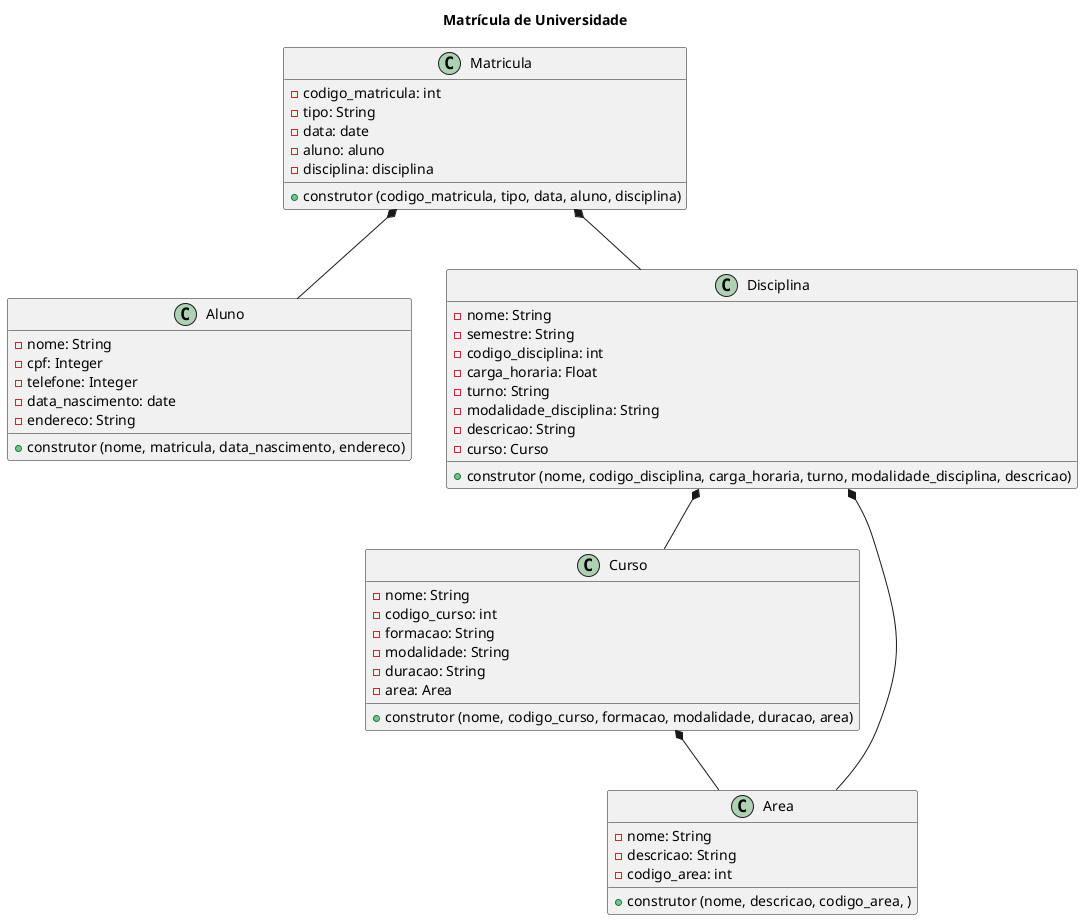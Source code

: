 @startuml universidade

title Matrícula de Universidade

class Aluno{
    - nome: String
    - cpf: Integer
    - telefone: Integer
    - data_nascimento: date
    - endereco: String
    + construtor (nome, matricula, data_nascimento, endereco)
}

class Disciplina{
    - nome: String
    - semestre: String
    - codigo_disciplina: int
    - carga_horaria: Float
    - turno: String
    - modalidade_disciplina: String
    - descricao: String
    - curso: Curso
    + construtor (nome, codigo_disciplina, carga_horaria, turno, modalidade_disciplina, descricao)
}

class Matricula{
    - codigo_matricula: int
    - tipo: String
    - data: date
    - aluno: aluno
    - disciplina: disciplina
    + construtor (codigo_matricula, tipo, data, aluno, disciplina)
}

class Curso{
    - nome: String  
    - codigo_curso: int
    - formacao: String
    - modalidade: String
    - duracao: String
    - area: Area
    + construtor (nome, codigo_curso, formacao, modalidade, duracao, area)
}

class Area{
    - nome: String
    - descricao: String
    - codigo_area: int
    + construtor (nome, descricao, codigo_area, )
}






Matricula *-- Aluno
Matricula *-- Disciplina
Disciplina *-- Curso
Curso *-- Area
Disciplina *-- Area

@enduml
